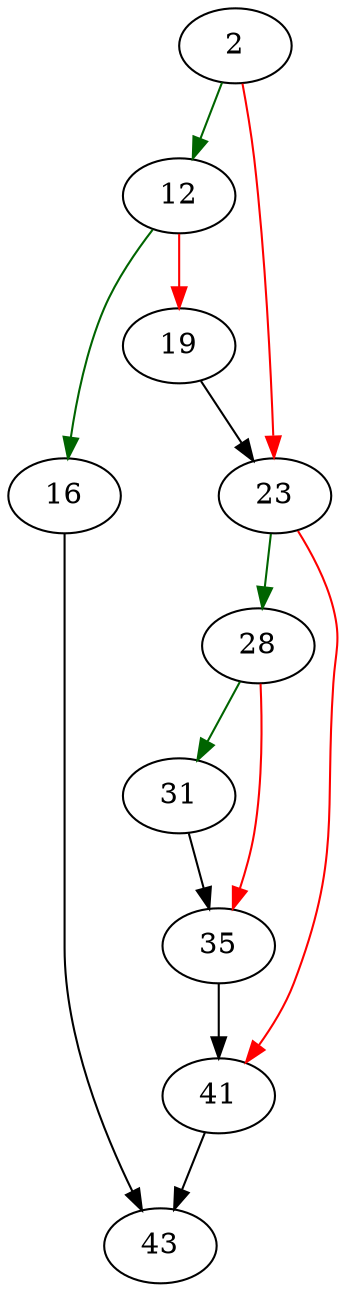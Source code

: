 strict digraph "process_sqliterc" {
	// Node definitions.
	2 [entry=true];
	12;
	23;
	16;
	19;
	43;
	28;
	41;
	31;
	35;

	// Edge definitions.
	2 -> 12 [
		color=darkgreen
		cond=true
	];
	2 -> 23 [
		color=red
		cond=false
	];
	12 -> 16 [
		color=darkgreen
		cond=true
	];
	12 -> 19 [
		color=red
		cond=false
	];
	23 -> 28 [
		color=darkgreen
		cond=true
	];
	23 -> 41 [
		color=red
		cond=false
	];
	16 -> 43;
	19 -> 23;
	28 -> 31 [
		color=darkgreen
		cond=true
	];
	28 -> 35 [
		color=red
		cond=false
	];
	41 -> 43;
	31 -> 35;
	35 -> 41;
}